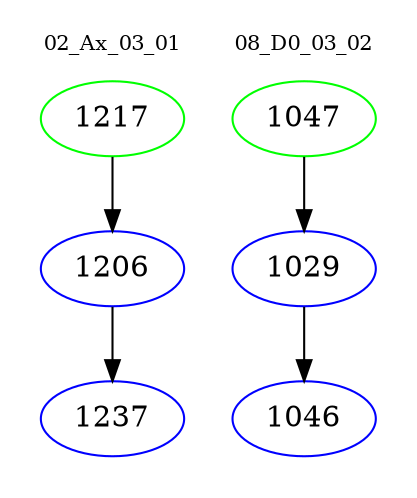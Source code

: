 digraph{
subgraph cluster_0 {
color = white
label = "02_Ax_03_01";
fontsize=10;
T0_1217 [label="1217", color="green"]
T0_1217 -> T0_1206 [color="black"]
T0_1206 [label="1206", color="blue"]
T0_1206 -> T0_1237 [color="black"]
T0_1237 [label="1237", color="blue"]
}
subgraph cluster_1 {
color = white
label = "08_D0_03_02";
fontsize=10;
T1_1047 [label="1047", color="green"]
T1_1047 -> T1_1029 [color="black"]
T1_1029 [label="1029", color="blue"]
T1_1029 -> T1_1046 [color="black"]
T1_1046 [label="1046", color="blue"]
}
}
